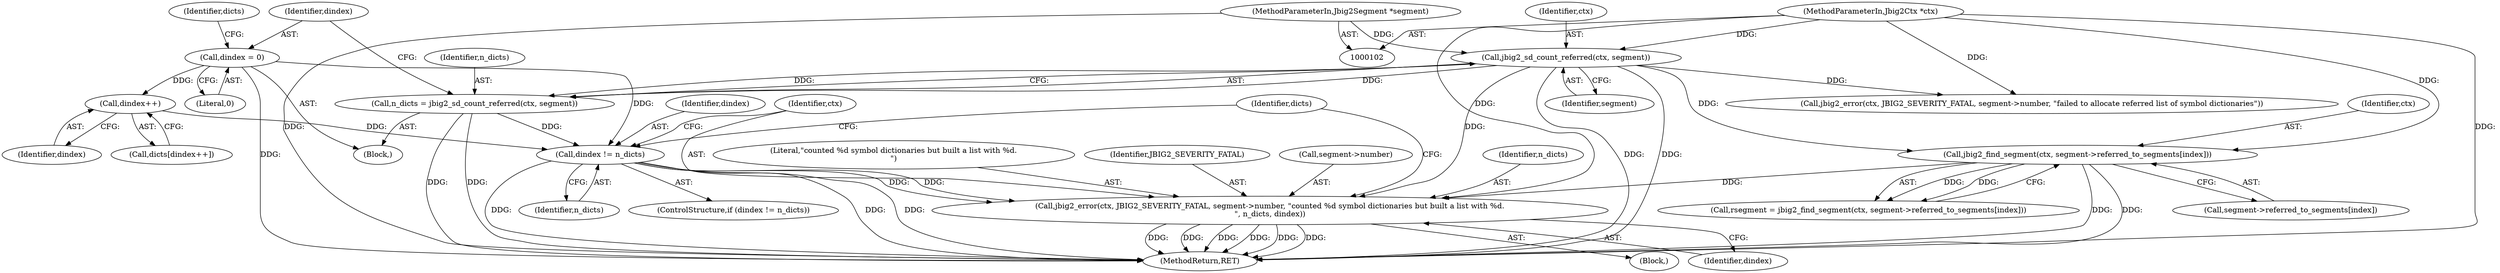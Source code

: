 digraph "1_ghostscript_e698d5c11d27212aa1098bc5b1673a3378563092_15@pointer" {
"1000205" [label="(Call,jbig2_error(ctx, JBIG2_SEVERITY_FATAL, segment->number, \"counted %d symbol dictionaries but built a list with %d.\n\", n_dicts, dindex))"];
"1000147" [label="(Call,jbig2_find_segment(ctx, segment->referred_to_segments[index]))"];
"1000112" [label="(Call,jbig2_sd_count_referred(ctx, segment))"];
"1000103" [label="(MethodParameterIn,Jbig2Ctx *ctx)"];
"1000104" [label="(MethodParameterIn,Jbig2Segment *segment)"];
"1000201" [label="(Call,dindex != n_dicts)"];
"1000116" [label="(Call,dindex = 0)"];
"1000193" [label="(Call,dindex++)"];
"1000110" [label="(Call,n_dicts = jbig2_sd_count_referred(ctx, segment))"];
"1000191" [label="(Call,dicts[dindex++])"];
"1000212" [label="(Identifier,n_dicts)"];
"1000194" [label="(Identifier,dindex)"];
"1000215" [label="(Identifier,dicts)"];
"1000206" [label="(Identifier,ctx)"];
"1000205" [label="(Call,jbig2_error(ctx, JBIG2_SEVERITY_FATAL, segment->number, \"counted %d symbol dictionaries but built a list with %d.\n\", n_dicts, dindex))"];
"1000104" [label="(MethodParameterIn,Jbig2Segment *segment)"];
"1000117" [label="(Identifier,dindex)"];
"1000204" [label="(Block,)"];
"1000213" [label="(Identifier,dindex)"];
"1000111" [label="(Identifier,n_dicts)"];
"1000110" [label="(Call,n_dicts = jbig2_sd_count_referred(ctx, segment))"];
"1000113" [label="(Identifier,ctx)"];
"1000118" [label="(Literal,0)"];
"1000148" [label="(Identifier,ctx)"];
"1000216" [label="(MethodReturn,RET)"];
"1000147" [label="(Call,jbig2_find_segment(ctx, segment->referred_to_segments[index]))"];
"1000203" [label="(Identifier,n_dicts)"];
"1000200" [label="(ControlStructure,if (dindex != n_dicts))"];
"1000211" [label="(Literal,\"counted %d symbol dictionaries but built a list with %d.\n\")"];
"1000124" [label="(Call,jbig2_error(ctx, JBIG2_SEVERITY_FATAL, segment->number, \"failed to allocate referred list of symbol dictionaries\"))"];
"1000207" [label="(Identifier,JBIG2_SEVERITY_FATAL)"];
"1000112" [label="(Call,jbig2_sd_count_referred(ctx, segment))"];
"1000103" [label="(MethodParameterIn,Jbig2Ctx *ctx)"];
"1000202" [label="(Identifier,dindex)"];
"1000149" [label="(Call,segment->referred_to_segments[index])"];
"1000116" [label="(Call,dindex = 0)"];
"1000201" [label="(Call,dindex != n_dicts)"];
"1000114" [label="(Identifier,segment)"];
"1000145" [label="(Call,rsegment = jbig2_find_segment(ctx, segment->referred_to_segments[index]))"];
"1000105" [label="(Block,)"];
"1000208" [label="(Call,segment->number)"];
"1000193" [label="(Call,dindex++)"];
"1000121" [label="(Identifier,dicts)"];
"1000205" -> "1000204"  [label="AST: "];
"1000205" -> "1000213"  [label="CFG: "];
"1000206" -> "1000205"  [label="AST: "];
"1000207" -> "1000205"  [label="AST: "];
"1000208" -> "1000205"  [label="AST: "];
"1000211" -> "1000205"  [label="AST: "];
"1000212" -> "1000205"  [label="AST: "];
"1000213" -> "1000205"  [label="AST: "];
"1000215" -> "1000205"  [label="CFG: "];
"1000205" -> "1000216"  [label="DDG: "];
"1000205" -> "1000216"  [label="DDG: "];
"1000205" -> "1000216"  [label="DDG: "];
"1000205" -> "1000216"  [label="DDG: "];
"1000205" -> "1000216"  [label="DDG: "];
"1000205" -> "1000216"  [label="DDG: "];
"1000147" -> "1000205"  [label="DDG: "];
"1000112" -> "1000205"  [label="DDG: "];
"1000103" -> "1000205"  [label="DDG: "];
"1000201" -> "1000205"  [label="DDG: "];
"1000201" -> "1000205"  [label="DDG: "];
"1000147" -> "1000145"  [label="AST: "];
"1000147" -> "1000149"  [label="CFG: "];
"1000148" -> "1000147"  [label="AST: "];
"1000149" -> "1000147"  [label="AST: "];
"1000145" -> "1000147"  [label="CFG: "];
"1000147" -> "1000216"  [label="DDG: "];
"1000147" -> "1000216"  [label="DDG: "];
"1000147" -> "1000145"  [label="DDG: "];
"1000147" -> "1000145"  [label="DDG: "];
"1000112" -> "1000147"  [label="DDG: "];
"1000103" -> "1000147"  [label="DDG: "];
"1000112" -> "1000110"  [label="AST: "];
"1000112" -> "1000114"  [label="CFG: "];
"1000113" -> "1000112"  [label="AST: "];
"1000114" -> "1000112"  [label="AST: "];
"1000110" -> "1000112"  [label="CFG: "];
"1000112" -> "1000216"  [label="DDG: "];
"1000112" -> "1000216"  [label="DDG: "];
"1000112" -> "1000110"  [label="DDG: "];
"1000112" -> "1000110"  [label="DDG: "];
"1000103" -> "1000112"  [label="DDG: "];
"1000104" -> "1000112"  [label="DDG: "];
"1000112" -> "1000124"  [label="DDG: "];
"1000103" -> "1000102"  [label="AST: "];
"1000103" -> "1000216"  [label="DDG: "];
"1000103" -> "1000124"  [label="DDG: "];
"1000104" -> "1000102"  [label="AST: "];
"1000104" -> "1000216"  [label="DDG: "];
"1000201" -> "1000200"  [label="AST: "];
"1000201" -> "1000203"  [label="CFG: "];
"1000202" -> "1000201"  [label="AST: "];
"1000203" -> "1000201"  [label="AST: "];
"1000206" -> "1000201"  [label="CFG: "];
"1000215" -> "1000201"  [label="CFG: "];
"1000201" -> "1000216"  [label="DDG: "];
"1000201" -> "1000216"  [label="DDG: "];
"1000201" -> "1000216"  [label="DDG: "];
"1000116" -> "1000201"  [label="DDG: "];
"1000193" -> "1000201"  [label="DDG: "];
"1000110" -> "1000201"  [label="DDG: "];
"1000116" -> "1000105"  [label="AST: "];
"1000116" -> "1000118"  [label="CFG: "];
"1000117" -> "1000116"  [label="AST: "];
"1000118" -> "1000116"  [label="AST: "];
"1000121" -> "1000116"  [label="CFG: "];
"1000116" -> "1000216"  [label="DDG: "];
"1000116" -> "1000193"  [label="DDG: "];
"1000193" -> "1000191"  [label="AST: "];
"1000193" -> "1000194"  [label="CFG: "];
"1000194" -> "1000193"  [label="AST: "];
"1000191" -> "1000193"  [label="CFG: "];
"1000110" -> "1000105"  [label="AST: "];
"1000111" -> "1000110"  [label="AST: "];
"1000117" -> "1000110"  [label="CFG: "];
"1000110" -> "1000216"  [label="DDG: "];
"1000110" -> "1000216"  [label="DDG: "];
}
